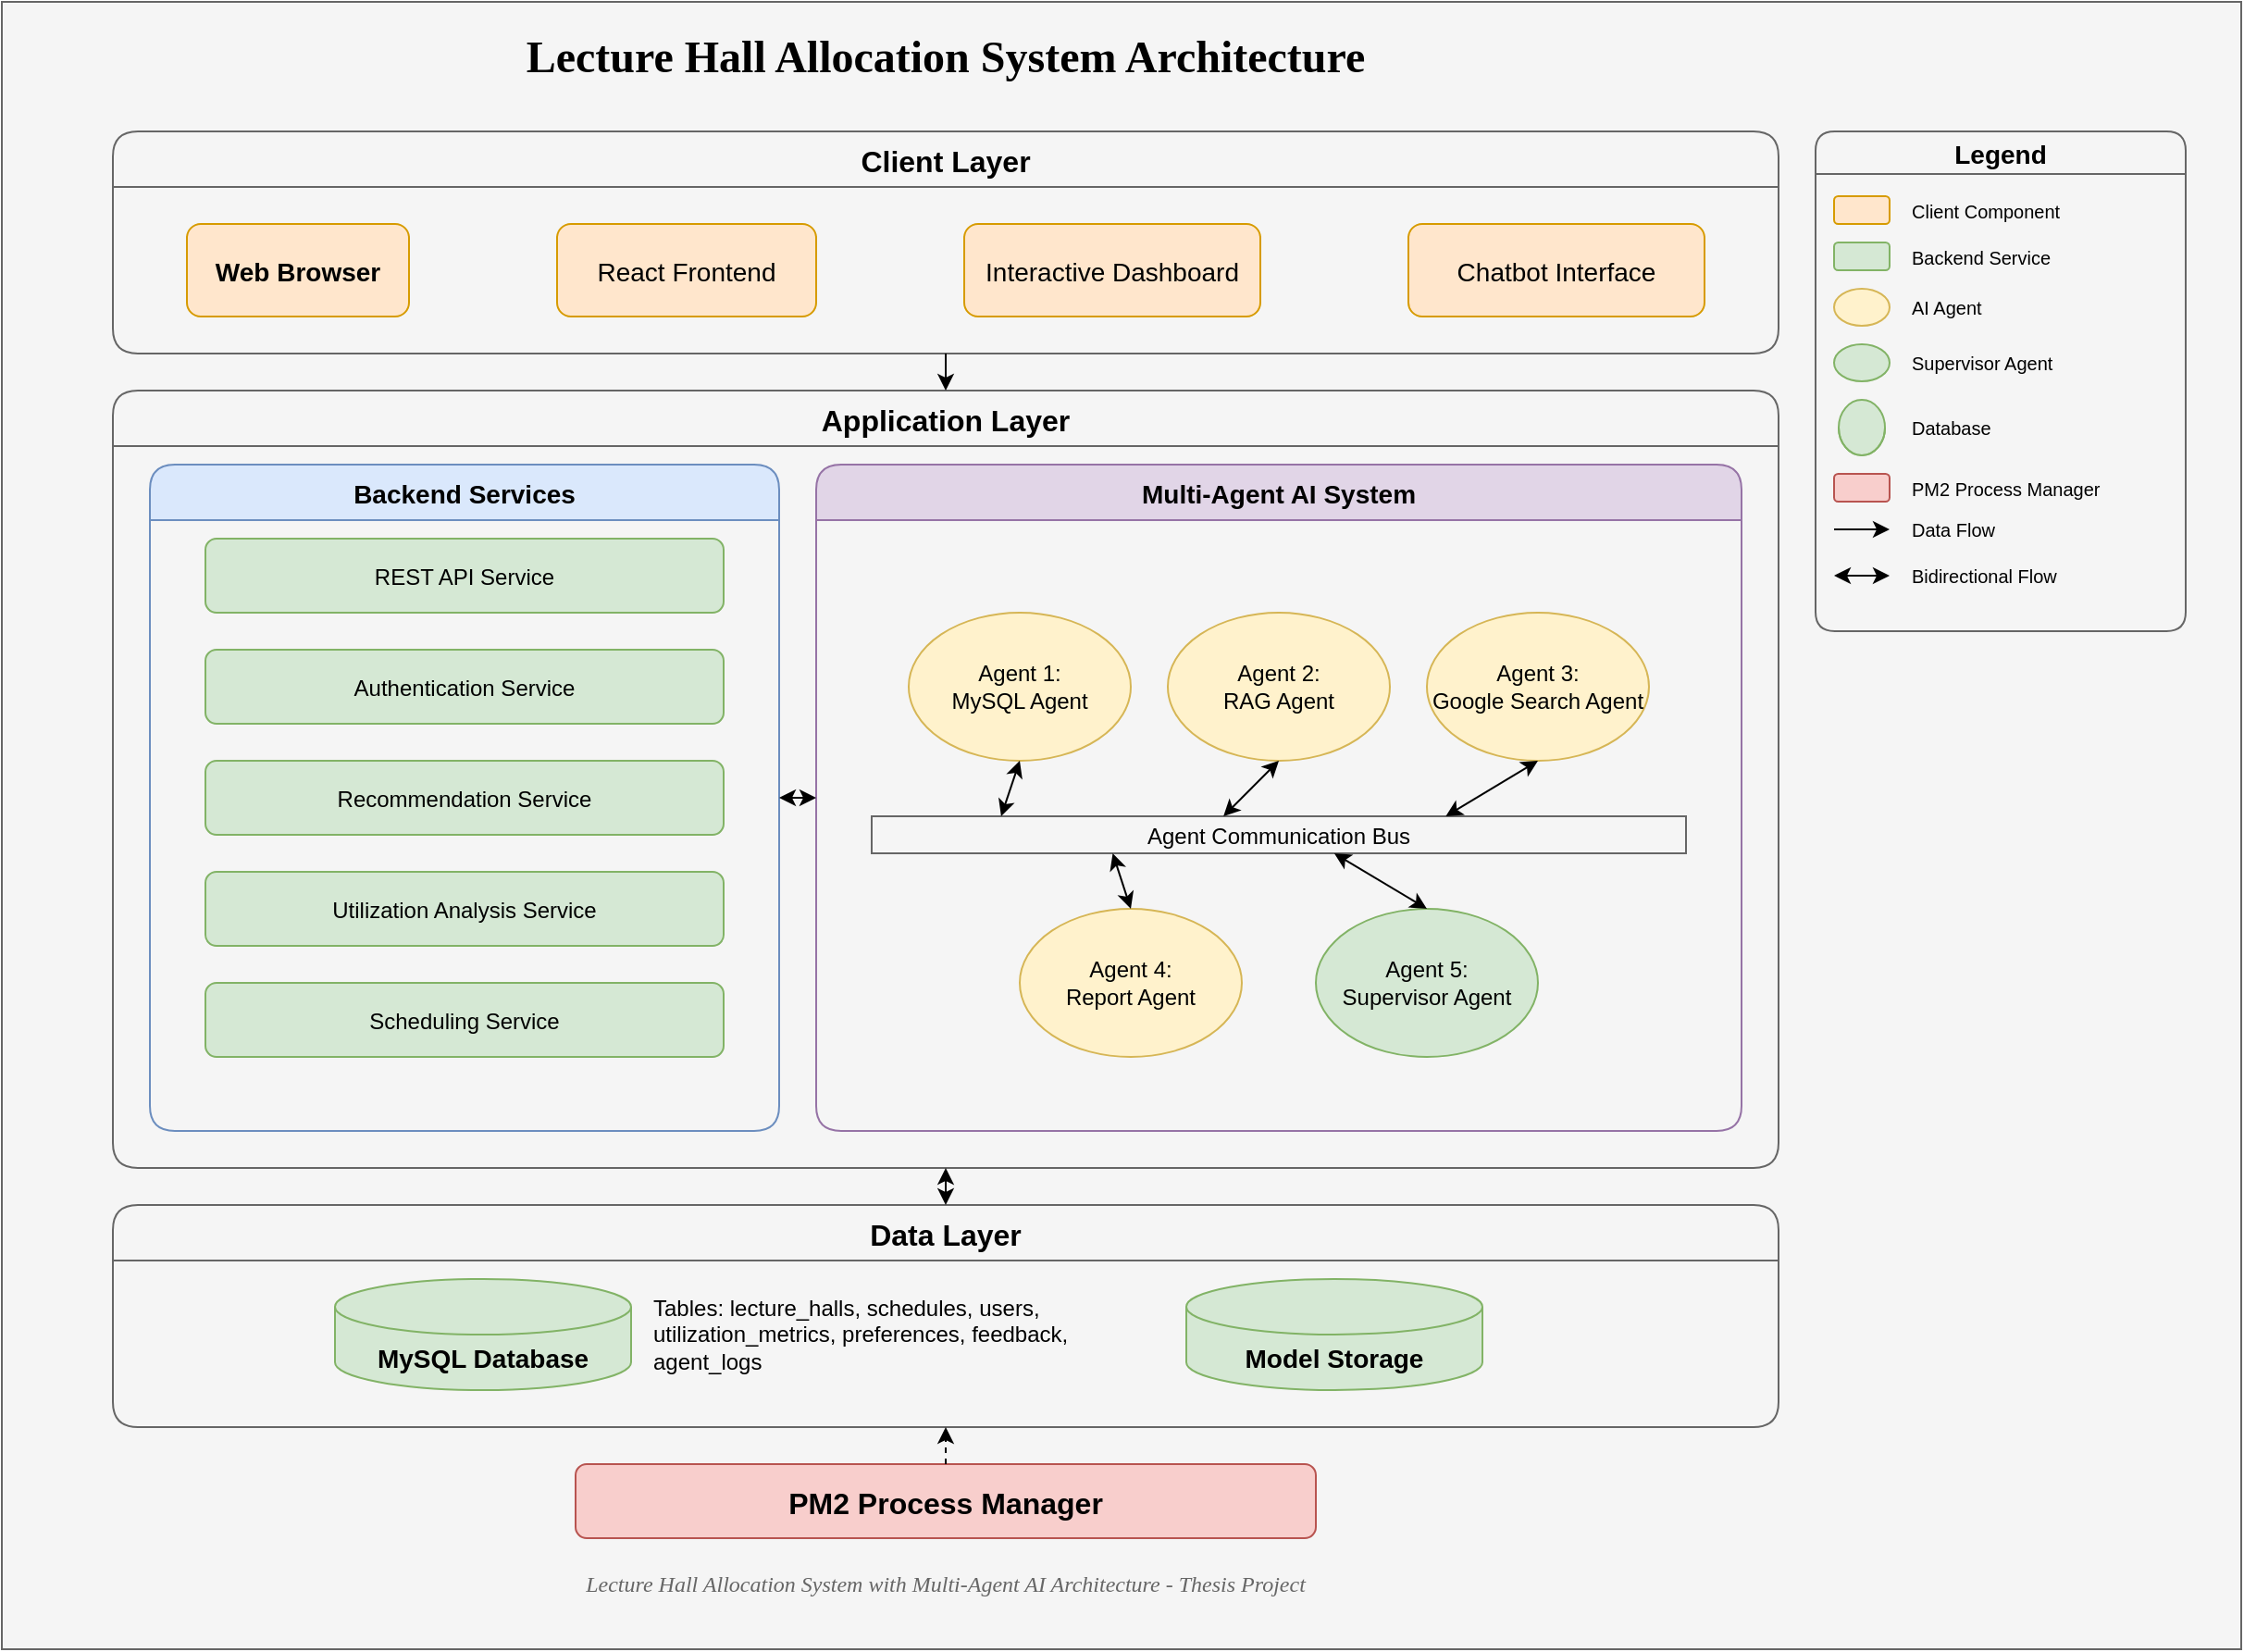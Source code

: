<mxfile version="26.1.3">
  <diagram id="extended_system_architecture" name="Extended Lecture Hall System">
    <mxGraphModel dx="2100" dy="1044" grid="1" gridSize="10" guides="1" tooltips="1" connect="1" arrows="1" fold="1" page="1" pageScale="1" pageWidth="1100" pageHeight="850" background="#ffffff" math="0" shadow="0">
      <root>
        <mxCell id="0" />
        <mxCell id="1" parent="0" />
        <mxCell id="ycBQQ7RM65JKeOJIHaoH-1" value="" style="rounded=0;whiteSpace=wrap;html=1;fillColor=#f5f5f5;strokeColor=#666666;fontColor=#333333;" vertex="1" parent="1">
          <mxGeometry x="40" y="10" width="1210" height="890" as="geometry" />
        </mxCell>
        <mxCell id="title" value="Lecture Hall Allocation System Architecture" style="text;html=1;strokeColor=none;fillColor=none;align=center;verticalAlign=middle;whiteSpace=wrap;rounded=0;fontSize=24;fontStyle=1;fontFamily=Georgia;" parent="1" vertex="1">
          <mxGeometry x="200" y="20" width="700" height="40" as="geometry" />
        </mxCell>
        <mxCell id="client_layer" value="Client Layer" style="swimlane;fontSize=16;fontStyle=1;fillColor=#f5f5f5;strokeColor=#666666;rounded=1;startSize=30;fontFamily=Arial;" parent="1" vertex="1">
          <mxGeometry x="100" y="80" width="900" height="120" as="geometry" />
        </mxCell>
        <mxCell id="web_browser" value="Web Browser" style="rounded=1;fillColor=#ffe6cc;strokeColor=#d79b00;fontStyle=1;fontSize=14;fontFamily=Arial;" parent="client_layer" vertex="1">
          <mxGeometry x="40" y="50" width="120" height="50" as="geometry" />
        </mxCell>
        <mxCell id="react_frontend" value="React Frontend" style="rounded=1;fillColor=#ffe6cc;strokeColor=#d79b00;fontSize=14;fontFamily=Arial;" parent="client_layer" vertex="1">
          <mxGeometry x="240" y="50" width="140" height="50" as="geometry" />
        </mxCell>
        <mxCell id="dashboard" value="Interactive Dashboard" style="rounded=1;fillColor=#ffe6cc;strokeColor=#d79b00;fontSize=14;fontFamily=Arial;" parent="client_layer" vertex="1">
          <mxGeometry x="460" y="50" width="160" height="50" as="geometry" />
        </mxCell>
        <mxCell id="chatbot_interface" value="Chatbot Interface" style="rounded=1;fillColor=#ffe6cc;strokeColor=#d79b00;fontSize=14;fontFamily=Arial;" parent="client_layer" vertex="1">
          <mxGeometry x="700" y="50" width="160" height="50" as="geometry" />
        </mxCell>
        <mxCell id="application_layer" value="Application Layer" style="swimlane;fontSize=16;fontStyle=1;fillColor=#f5f5f5;strokeColor=#666666;rounded=1;startSize=30;fontFamily=Arial;" parent="1" vertex="1">
          <mxGeometry x="100" y="220" width="900" height="420" as="geometry" />
        </mxCell>
        <mxCell id="backend_services" value="Backend Services" style="swimlane;fontSize=14;fontStyle=1;fillColor=#dae8fc;strokeColor=#6c8ebf;rounded=1;startSize=30;fontFamily=Arial;" parent="application_layer" vertex="1">
          <mxGeometry x="20" y="40" width="340" height="360" as="geometry" />
        </mxCell>
        <mxCell id="rest_api" value="REST API Service" style="rounded=1;fillColor=#d5e8d4;strokeColor=#82b366;fontSize=12;fontFamily=Arial;" parent="backend_services" vertex="1">
          <mxGeometry x="30" y="40" width="280" height="40" as="geometry" />
        </mxCell>
        <mxCell id="auth_service" value="Authentication Service" style="rounded=1;fillColor=#d5e8d4;strokeColor=#82b366;fontSize=12;fontFamily=Arial;" parent="backend_services" vertex="1">
          <mxGeometry x="30" y="100" width="280" height="40" as="geometry" />
        </mxCell>
        <mxCell id="recommendation_service" value="Recommendation Service" style="rounded=1;fillColor=#d5e8d4;strokeColor=#82b366;fontSize=12;fontFamily=Arial;" parent="backend_services" vertex="1">
          <mxGeometry x="30" y="160" width="280" height="40" as="geometry" />
        </mxCell>
        <mxCell id="analysis_service" value="Utilization Analysis Service" style="rounded=1;fillColor=#d5e8d4;strokeColor=#82b366;fontSize=12;fontFamily=Arial;" parent="backend_services" vertex="1">
          <mxGeometry x="30" y="220" width="280" height="40" as="geometry" />
        </mxCell>
        <mxCell id="scheduling_service" value="Scheduling Service" style="rounded=1;fillColor=#d5e8d4;strokeColor=#82b366;fontSize=12;fontFamily=Arial;" parent="backend_services" vertex="1">
          <mxGeometry x="30" y="280" width="280" height="40" as="geometry" />
        </mxCell>
        <mxCell id="multi_agent_system" value="Multi-Agent AI System" style="swimlane;fontSize=14;fontStyle=1;fillColor=#e1d5e7;strokeColor=#9673a6;rounded=1;startSize=30;fontFamily=Arial;" parent="application_layer" vertex="1">
          <mxGeometry x="380" y="40" width="500" height="360" as="geometry" />
        </mxCell>
        <mxCell id="agent_bus" value="Agent Communication Bus" style="rounded=0;fillColor=#f5f5f5;strokeColor=#666666;fontSize=12;fontFamily=Arial;" parent="multi_agent_system" vertex="1">
          <mxGeometry x="30" y="190" width="440" height="20" as="geometry" />
        </mxCell>
        <mxCell id="agent1" value="Agent 1:&#xa;MySQL Agent" style="ellipse;whiteSpace=wrap;html=1;fillColor=#fff2cc;strokeColor=#d6b656;fontSize=12;fontFamily=Arial;" parent="multi_agent_system" vertex="1">
          <mxGeometry x="50" y="80" width="120" height="80" as="geometry" />
        </mxCell>
        <mxCell id="agent2" value="Agent 2:&#xa;RAG Agent" style="ellipse;whiteSpace=wrap;html=1;fillColor=#fff2cc;strokeColor=#d6b656;fontSize=12;fontFamily=Arial;" parent="multi_agent_system" vertex="1">
          <mxGeometry x="190" y="80" width="120" height="80" as="geometry" />
        </mxCell>
        <mxCell id="agent3" value="Agent 3:&#xa;Google Search Agent" style="ellipse;whiteSpace=wrap;html=1;fillColor=#fff2cc;strokeColor=#d6b656;fontSize=12;fontFamily=Arial;" parent="multi_agent_system" vertex="1">
          <mxGeometry x="330" y="80" width="120" height="80" as="geometry" />
        </mxCell>
        <mxCell id="agent4" value="Agent 4:&#xa;Report Agent" style="ellipse;whiteSpace=wrap;html=1;fillColor=#fff2cc;strokeColor=#d6b656;fontSize=12;fontFamily=Arial;" parent="multi_agent_system" vertex="1">
          <mxGeometry x="110" y="240" width="120" height="80" as="geometry" />
        </mxCell>
        <mxCell id="agent5" value="Agent 5:&#xa;Supervisor Agent" style="ellipse;whiteSpace=wrap;html=1;fillColor=#d5e8d4;strokeColor=#82b366;fontSize=12;fontFamily=Arial;" parent="multi_agent_system" vertex="1">
          <mxGeometry x="270" y="240" width="120" height="80" as="geometry" />
        </mxCell>
        <mxCell id="agent1_bus" value="" style="endArrow=classic;startArrow=classic;html=1;rounded=0;exitX=0.5;exitY=1;exitDx=0;exitDy=0;entryX=0.159;entryY=0;entryDx=0;entryDy=0;entryPerimeter=0;" parent="multi_agent_system" source="agent1" target="agent_bus" edge="1">
          <mxGeometry width="50" height="50" relative="1" as="geometry">
            <mxPoint x="250" y="230" as="sourcePoint" />
            <mxPoint x="300" y="180" as="targetPoint" />
          </mxGeometry>
        </mxCell>
        <mxCell id="agent2_bus" value="" style="endArrow=classic;startArrow=classic;html=1;rounded=0;exitX=0.5;exitY=1;exitDx=0;exitDy=0;entryX=0.432;entryY=0;entryDx=0;entryDy=0;entryPerimeter=0;" parent="multi_agent_system" source="agent2" target="agent_bus" edge="1">
          <mxGeometry width="50" height="50" relative="1" as="geometry">
            <mxPoint x="250" y="230" as="sourcePoint" />
            <mxPoint x="300" y="180" as="targetPoint" />
          </mxGeometry>
        </mxCell>
        <mxCell id="agent3_bus" value="" style="endArrow=classic;startArrow=classic;html=1;rounded=0;exitX=0.5;exitY=1;exitDx=0;exitDy=0;entryX=0.705;entryY=0;entryDx=0;entryDy=0;entryPerimeter=0;" parent="multi_agent_system" source="agent3" target="agent_bus" edge="1">
          <mxGeometry width="50" height="50" relative="1" as="geometry">
            <mxPoint x="250" y="230" as="sourcePoint" />
            <mxPoint x="300" y="180" as="targetPoint" />
          </mxGeometry>
        </mxCell>
        <mxCell id="agent4_bus" value="" style="endArrow=classic;startArrow=classic;html=1;rounded=0;exitX=0.5;exitY=0;exitDx=0;exitDy=0;entryX=0.296;entryY=1;entryDx=0;entryDy=0;entryPerimeter=0;" parent="multi_agent_system" source="agent4" target="agent_bus" edge="1">
          <mxGeometry width="50" height="50" relative="1" as="geometry">
            <mxPoint x="250" y="230" as="sourcePoint" />
            <mxPoint x="300" y="180" as="targetPoint" />
          </mxGeometry>
        </mxCell>
        <mxCell id="agent5_bus" value="" style="endArrow=classic;startArrow=classic;html=1;rounded=0;exitX=0.5;exitY=0;exitDx=0;exitDy=0;entryX=0.568;entryY=1;entryDx=0;entryDy=0;entryPerimeter=0;" parent="multi_agent_system" source="agent5" target="agent_bus" edge="1">
          <mxGeometry width="50" height="50" relative="1" as="geometry">
            <mxPoint x="250" y="230" as="sourcePoint" />
            <mxPoint x="300" y="180" as="targetPoint" />
          </mxGeometry>
        </mxCell>
        <mxCell id="data_layer" value="Data Layer" style="swimlane;fontSize=16;fontStyle=1;fillColor=#f5f5f5;strokeColor=#666666;rounded=1;startSize=30;fontFamily=Arial;" parent="1" vertex="1">
          <mxGeometry x="100" y="660" width="900" height="120" as="geometry" />
        </mxCell>
        <mxCell id="mysql_database" value="MySQL Database" style="shape=cylinder3;whiteSpace=wrap;html=1;boundedLbl=1;rounded=0;fillColor=#d5e8d4;strokeColor=#82b366;fontStyle=1;fontSize=14;fontFamily=Arial;" parent="data_layer" vertex="1">
          <mxGeometry x="120" y="40" width="160" height="60" as="geometry" />
        </mxCell>
        <mxCell id="tables" value="Tables: lecture_halls, schedules, users,&#xa;utilization_metrics, preferences, feedback, agent_logs" style="text;html=1;strokeColor=none;fillColor=none;align=left;verticalAlign=middle;whiteSpace=wrap;rounded=0;fontSize=12;fontFamily=Arial;" parent="data_layer" vertex="1">
          <mxGeometry x="290" y="50" width="260" height="40" as="geometry" />
        </mxCell>
        <mxCell id="model_storage" value="Model Storage" style="shape=cylinder3;whiteSpace=wrap;html=1;boundedLbl=1;rounded=0;fillColor=#d5e8d4;strokeColor=#82b366;fontStyle=1;fontSize=14;fontFamily=Arial;" parent="data_layer" vertex="1">
          <mxGeometry x="580" y="40" width="160" height="60" as="geometry" />
        </mxCell>
        <mxCell id="pm2_manager" value="PM2 Process Manager" style="rounded=1;fillColor=#f8cecc;strokeColor=#b85450;fontStyle=1;fontSize=16;fontFamily=Arial;" parent="1" vertex="1">
          <mxGeometry x="350" y="800" width="400" height="40" as="geometry" />
        </mxCell>
        <mxCell id="client_app_conn" value="" style="endArrow=classic;html=1;rounded=0;exitX=0.5;exitY=1;exitDx=0;exitDy=0;entryX=0.5;entryY=0;entryDx=0;entryDy=0;" parent="1" source="client_layer" target="application_layer" edge="1">
          <mxGeometry width="50" height="50" relative="1" as="geometry">
            <mxPoint x="520" y="450" as="sourcePoint" />
            <mxPoint x="570" y="400" as="targetPoint" />
          </mxGeometry>
        </mxCell>
        <mxCell id="app_data_conn" value="" style="endArrow=classic;startArrow=classic;html=1;rounded=0;exitX=0.5;exitY=0;exitDx=0;exitDy=0;entryX=0.5;entryY=1;entryDx=0;entryDy=0;" parent="1" source="data_layer" target="application_layer" edge="1">
          <mxGeometry width="50" height="50" relative="1" as="geometry">
            <mxPoint x="520" y="450" as="sourcePoint" />
            <mxPoint x="570" y="400" as="targetPoint" />
          </mxGeometry>
        </mxCell>
        <mxCell id="backend_agent_conn" value="" style="endArrow=classic;startArrow=classic;html=1;rounded=0;exitX=1;exitY=0.5;exitDx=0;exitDy=0;entryX=0;entryY=0.5;entryDx=0;entryDy=0;" parent="1" source="backend_services" target="multi_agent_system" edge="1">
          <mxGeometry width="50" height="50" relative="1" as="geometry">
            <mxPoint x="520" y="450" as="sourcePoint" />
            <mxPoint x="570" y="400" as="targetPoint" />
          </mxGeometry>
        </mxCell>
        <mxCell id="pm2_app_conn" value="" style="endArrow=classic;html=1;rounded=0;exitX=0.5;exitY=0;exitDx=0;exitDy=0;entryX=0.5;entryY=1;entryDx=0;entryDy=0;dashed=1;" parent="1" source="pm2_manager" target="data_layer" edge="1">
          <mxGeometry width="50" height="50" relative="1" as="geometry">
            <mxPoint x="520" y="450" as="sourcePoint" />
            <mxPoint x="570" y="400" as="targetPoint" />
          </mxGeometry>
        </mxCell>
        <mxCell id="legend" value="Legend" style="swimlane;fontSize=14;fontStyle=1;fillColor=#f5f5f5;strokeColor=#666666;rounded=1;startSize=23;fontFamily=Arial;" parent="1" vertex="1">
          <mxGeometry x="1020" y="80" width="200" height="270" as="geometry" />
        </mxCell>
        <mxCell id="legend_client" value="" style="rounded=1;fillColor=#ffe6cc;strokeColor=#d79b00;fontSize=12;fontFamily=Arial;" parent="legend" vertex="1">
          <mxGeometry x="10" y="35" width="30" height="15" as="geometry" />
        </mxCell>
        <mxCell id="legend_client_text" value="Client Component" style="text;html=1;strokeColor=none;fillColor=none;align=left;verticalAlign=middle;whiteSpace=wrap;rounded=0;fontSize=10;fontFamily=Arial;" parent="legend" vertex="1">
          <mxGeometry x="50" y="32.5" width="140" height="20" as="geometry" />
        </mxCell>
        <mxCell id="legend_backend" value="" style="rounded=1;fillColor=#d5e8d4;strokeColor=#82b366;fontSize=12;fontFamily=Arial;" parent="legend" vertex="1">
          <mxGeometry x="10" y="60" width="30" height="15" as="geometry" />
        </mxCell>
        <mxCell id="legend_backend_text" value="Backend Service" style="text;html=1;strokeColor=none;fillColor=none;align=left;verticalAlign=middle;whiteSpace=wrap;rounded=0;fontSize=10;fontFamily=Arial;" parent="legend" vertex="1">
          <mxGeometry x="50" y="57.5" width="140" height="20" as="geometry" />
        </mxCell>
        <mxCell id="legend_agent" value="" style="ellipse;whiteSpace=wrap;html=1;fillColor=#fff2cc;strokeColor=#d6b656;fontSize=12;fontFamily=Arial;" parent="legend" vertex="1">
          <mxGeometry x="10" y="85" width="30" height="20" as="geometry" />
        </mxCell>
        <mxCell id="legend_agent_text" value="AI Agent" style="text;html=1;strokeColor=none;fillColor=none;align=left;verticalAlign=middle;whiteSpace=wrap;rounded=0;fontSize=10;fontFamily=Arial;" parent="legend" vertex="1">
          <mxGeometry x="50" y="85" width="140" height="20" as="geometry" />
        </mxCell>
        <mxCell id="legend_supervisor" value="" style="ellipse;whiteSpace=wrap;html=1;fillColor=#d5e8d4;strokeColor=#82b366;fontSize=12;fontFamily=Arial;" parent="legend" vertex="1">
          <mxGeometry x="10" y="115" width="30" height="20" as="geometry" />
        </mxCell>
        <mxCell id="legend_supervisor_text" value="Supervisor Agent" style="text;html=1;strokeColor=none;fillColor=none;align=left;verticalAlign=middle;whiteSpace=wrap;rounded=0;fontSize=10;fontFamily=Arial;" parent="legend" vertex="1">
          <mxGeometry x="50" y="115" width="140" height="20" as="geometry" />
        </mxCell>
        <mxCell id="legend_db" value="" style="shape=cylinder3;whiteSpace=wrap;html=1;boundedLbl=1;rounded=0;fillColor=#d5e8d4;strokeColor=#82b366;fontSize=12;fontFamily=Arial;" parent="legend" vertex="1">
          <mxGeometry x="12.5" y="145" width="25" height="30" as="geometry" />
        </mxCell>
        <mxCell id="legend_db_text" value="Database" style="text;html=1;strokeColor=none;fillColor=none;align=left;verticalAlign=middle;whiteSpace=wrap;rounded=0;fontSize=10;fontFamily=Arial;" parent="legend" vertex="1">
          <mxGeometry x="50" y="150" width="140" height="20" as="geometry" />
        </mxCell>
        <mxCell id="legend_pm2" value="" style="rounded=1;fillColor=#f8cecc;strokeColor=#b85450;fontSize=12;fontFamily=Arial;" parent="legend" vertex="1">
          <mxGeometry x="10" y="185" width="30" height="15" as="geometry" />
        </mxCell>
        <mxCell id="legend_pm2_text" value="PM2 Process Manager" style="text;html=1;strokeColor=none;fillColor=none;align=left;verticalAlign=middle;whiteSpace=wrap;rounded=0;fontSize=10;fontFamily=Arial;" parent="legend" vertex="1">
          <mxGeometry x="50" y="182.5" width="140" height="20" as="geometry" />
        </mxCell>
        <mxCell id="legend_flow" value="" style="endArrow=classic;html=1;rounded=0;" parent="legend" edge="1">
          <mxGeometry width="50" height="50" relative="1" as="geometry">
            <mxPoint x="10" y="215" as="sourcePoint" />
            <mxPoint x="40" y="215" as="targetPoint" />
          </mxGeometry>
        </mxCell>
        <mxCell id="legend_flow_text" value="Data Flow" style="text;html=1;strokeColor=none;fillColor=none;align=left;verticalAlign=middle;whiteSpace=wrap;rounded=0;fontSize=10;fontFamily=Arial;" parent="legend" vertex="1">
          <mxGeometry x="50" y="205" width="140" height="20" as="geometry" />
        </mxCell>
        <mxCell id="legend_biflow" value="" style="endArrow=classic;startArrow=classic;html=1;rounded=0;" parent="legend" edge="1">
          <mxGeometry width="50" height="50" relative="1" as="geometry">
            <mxPoint x="10" y="240" as="sourcePoint" />
            <mxPoint x="40" y="240" as="targetPoint" />
          </mxGeometry>
        </mxCell>
        <mxCell id="legend_biflow_text" value="Bidirectional Flow" style="text;html=1;strokeColor=none;fillColor=none;align=left;verticalAlign=middle;whiteSpace=wrap;rounded=0;fontSize=10;fontFamily=Arial;" parent="legend" vertex="1">
          <mxGeometry x="50" y="230" width="140" height="20" as="geometry" />
        </mxCell>
        <mxCell id="footer" value="Lecture Hall Allocation System with Multi-Agent AI Architecture - Thesis Project" style="text;html=1;strokeColor=none;fillColor=none;align=center;verticalAlign=middle;whiteSpace=wrap;rounded=0;fontSize=12;fontStyle=2;fontFamily=Georgia;fontColor=#666666;" parent="1" vertex="1">
          <mxGeometry x="250" y="850" width="600" height="30" as="geometry" />
        </mxCell>
      </root>
    </mxGraphModel>
  </diagram>
</mxfile>

